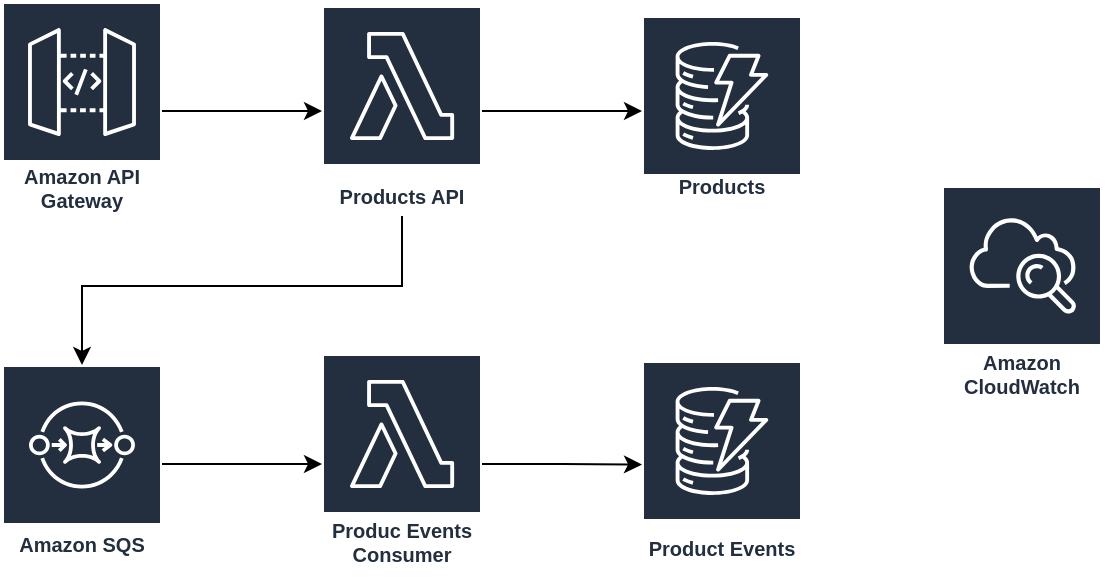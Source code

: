 <mxfile version="12.6.5" type="device"><diagram id="rDvvh1DccdAN0n4sqaJY" name="Page-1"><mxGraphModel dx="1188" dy="754" grid="1" gridSize="10" guides="1" tooltips="1" connect="1" arrows="1" fold="1" page="1" pageScale="1" pageWidth="850" pageHeight="1100" math="0" shadow="0"><root><mxCell id="0"/><mxCell id="1" parent="0"/><mxCell id="HjRWIvnn-siv6z13bL1C-14" value="" style="edgeStyle=orthogonalEdgeStyle;rounded=0;orthogonalLoop=1;jettySize=auto;html=1;" edge="1" parent="1" source="HjRWIvnn-siv6z13bL1C-2" target="HjRWIvnn-siv6z13bL1C-3"><mxGeometry relative="1" as="geometry"/></mxCell><mxCell id="HjRWIvnn-siv6z13bL1C-2" value="Amazon API Gateway" style="outlineConnect=0;fontColor=#232F3E;gradientColor=none;strokeColor=#ffffff;fillColor=#232F3E;dashed=0;verticalLabelPosition=middle;verticalAlign=bottom;align=center;html=1;whiteSpace=wrap;fontSize=10;fontStyle=1;spacing=3;shape=mxgraph.aws4.productIcon;prIcon=mxgraph.aws4.api_gateway;" vertex="1" parent="1"><mxGeometry x="160" y="188" width="80" height="109" as="geometry"/></mxCell><mxCell id="HjRWIvnn-siv6z13bL1C-12" value="" style="edgeStyle=orthogonalEdgeStyle;rounded=0;orthogonalLoop=1;jettySize=auto;html=1;" edge="1" parent="1" source="HjRWIvnn-siv6z13bL1C-3" target="HjRWIvnn-siv6z13bL1C-5"><mxGeometry relative="1" as="geometry"/></mxCell><mxCell id="HjRWIvnn-siv6z13bL1C-13" value="" style="edgeStyle=orthogonalEdgeStyle;rounded=0;orthogonalLoop=1;jettySize=auto;html=1;" edge="1" parent="1" source="HjRWIvnn-siv6z13bL1C-3" target="HjRWIvnn-siv6z13bL1C-6"><mxGeometry relative="1" as="geometry"><Array as="points"><mxPoint x="360" y="330"/><mxPoint x="200" y="330"/></Array></mxGeometry></mxCell><mxCell id="HjRWIvnn-siv6z13bL1C-3" value="Products API" style="outlineConnect=0;fontColor=#232F3E;gradientColor=none;strokeColor=#ffffff;fillColor=#232F3E;dashed=0;verticalLabelPosition=middle;verticalAlign=bottom;align=center;html=1;whiteSpace=wrap;fontSize=10;fontStyle=1;spacing=3;shape=mxgraph.aws4.productIcon;prIcon=mxgraph.aws4.lambda;" vertex="1" parent="1"><mxGeometry x="320" y="190" width="80" height="105" as="geometry"/></mxCell><mxCell id="HjRWIvnn-siv6z13bL1C-5" value="Products" style="outlineConnect=0;fontColor=#232F3E;gradientColor=none;strokeColor=#ffffff;fillColor=#232F3E;dashed=0;verticalLabelPosition=middle;verticalAlign=bottom;align=center;html=1;whiteSpace=wrap;fontSize=10;fontStyle=1;spacing=3;shape=mxgraph.aws4.productIcon;prIcon=mxgraph.aws4.dynamodb;" vertex="1" parent="1"><mxGeometry x="480" y="195" width="80" height="95" as="geometry"/></mxCell><mxCell id="HjRWIvnn-siv6z13bL1C-9" value="" style="edgeStyle=orthogonalEdgeStyle;rounded=0;orthogonalLoop=1;jettySize=auto;html=1;" edge="1" parent="1" source="HjRWIvnn-siv6z13bL1C-6" target="HjRWIvnn-siv6z13bL1C-7"><mxGeometry relative="1" as="geometry"/></mxCell><mxCell id="HjRWIvnn-siv6z13bL1C-6" value="Amazon SQS" style="outlineConnect=0;fontColor=#232F3E;gradientColor=none;strokeColor=#ffffff;fillColor=#232F3E;dashed=0;verticalLabelPosition=middle;verticalAlign=bottom;align=center;html=1;whiteSpace=wrap;fontSize=10;fontStyle=1;spacing=3;shape=mxgraph.aws4.productIcon;prIcon=mxgraph.aws4.sqs;" vertex="1" parent="1"><mxGeometry x="160" y="369.5" width="80" height="99" as="geometry"/></mxCell><mxCell id="HjRWIvnn-siv6z13bL1C-10" value="" style="edgeStyle=orthogonalEdgeStyle;rounded=0;orthogonalLoop=1;jettySize=auto;html=1;" edge="1" parent="1" source="HjRWIvnn-siv6z13bL1C-7" target="HjRWIvnn-siv6z13bL1C-8"><mxGeometry relative="1" as="geometry"/></mxCell><mxCell id="HjRWIvnn-siv6z13bL1C-7" value="Produc Events Consumer" style="outlineConnect=0;fontColor=#232F3E;gradientColor=none;strokeColor=#ffffff;fillColor=#232F3E;dashed=0;verticalLabelPosition=middle;verticalAlign=bottom;align=center;html=1;whiteSpace=wrap;fontSize=10;fontStyle=1;spacing=3;shape=mxgraph.aws4.productIcon;prIcon=mxgraph.aws4.lambda;" vertex="1" parent="1"><mxGeometry x="320" y="364" width="80" height="110" as="geometry"/></mxCell><mxCell id="HjRWIvnn-siv6z13bL1C-8" value="Product Events" style="outlineConnect=0;fontColor=#232F3E;gradientColor=none;strokeColor=#ffffff;fillColor=#232F3E;dashed=0;verticalLabelPosition=middle;verticalAlign=bottom;align=center;html=1;whiteSpace=wrap;fontSize=10;fontStyle=1;spacing=3;shape=mxgraph.aws4.productIcon;prIcon=mxgraph.aws4.dynamodb;" vertex="1" parent="1"><mxGeometry x="480" y="367.5" width="80" height="103.5" as="geometry"/></mxCell><mxCell id="HjRWIvnn-siv6z13bL1C-15" value="Amazon CloudWatch" style="outlineConnect=0;fontColor=#232F3E;gradientColor=none;strokeColor=#ffffff;fillColor=#232F3E;dashed=0;verticalLabelPosition=middle;verticalAlign=bottom;align=center;html=1;whiteSpace=wrap;fontSize=10;fontStyle=1;spacing=3;shape=mxgraph.aws4.productIcon;prIcon=mxgraph.aws4.cloudwatch;" vertex="1" parent="1"><mxGeometry x="630" y="280" width="80" height="110" as="geometry"/></mxCell></root></mxGraphModel></diagram></mxfile>